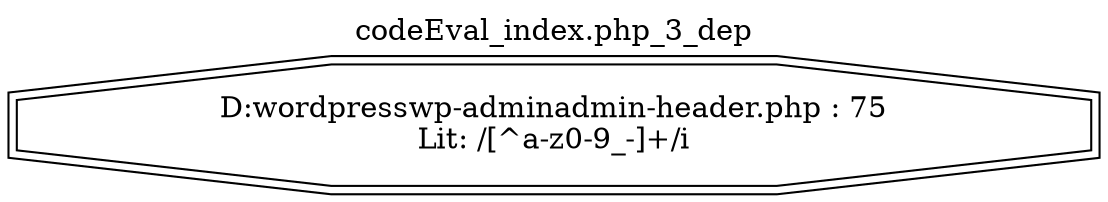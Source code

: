 digraph cfg {
  label="codeEval_index.php_3_dep";
  labelloc=t;
  n1 [shape=doubleoctagon, label="D:\wordpress\wp-admin\admin-header.php : 75\nLit: /[^a-z0-9_-]+/i\n"];
}
